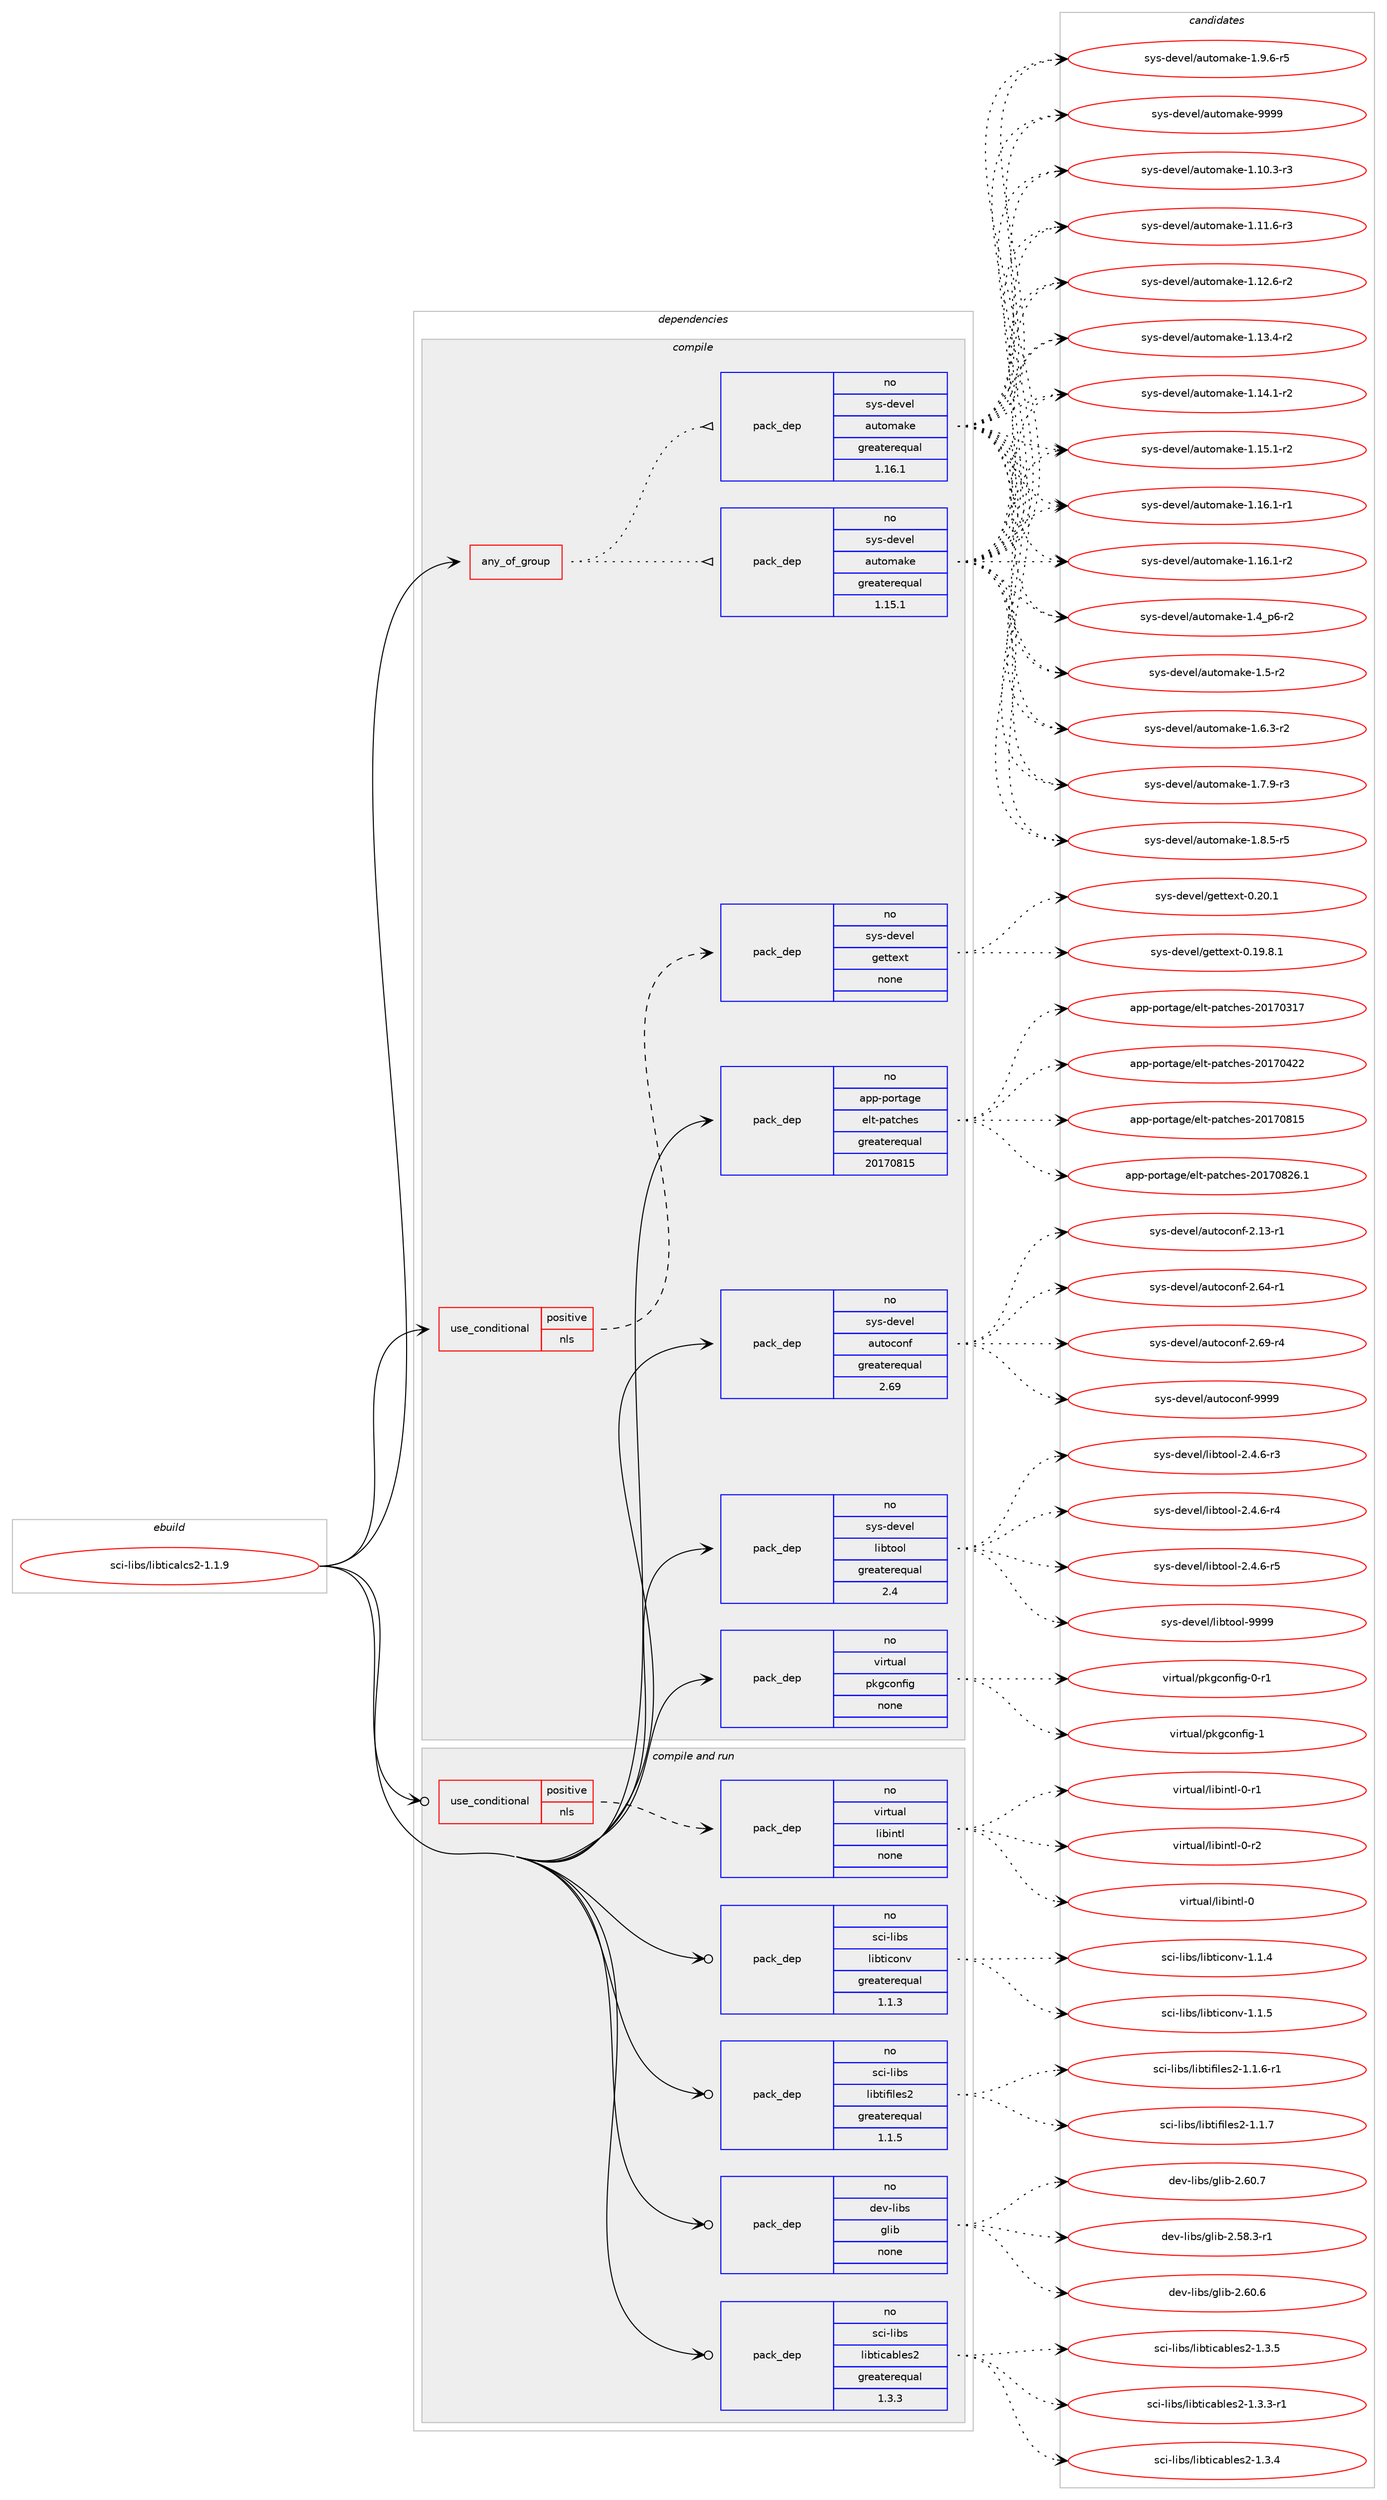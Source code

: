 digraph prolog {

# *************
# Graph options
# *************

newrank=true;
concentrate=true;
compound=true;
graph [rankdir=LR,fontname=Helvetica,fontsize=10,ranksep=1.5];#, ranksep=2.5, nodesep=0.2];
edge  [arrowhead=vee];
node  [fontname=Helvetica,fontsize=10];

# **********
# The ebuild
# **********

subgraph cluster_leftcol {
color=gray;
rank=same;
label=<<i>ebuild</i>>;
id [label="sci-libs/libticalcs2-1.1.9", color=red, width=4, href="../sci-libs/libticalcs2-1.1.9.svg"];
}

# ****************
# The dependencies
# ****************

subgraph cluster_midcol {
color=gray;
label=<<i>dependencies</i>>;
subgraph cluster_compile {
fillcolor="#eeeeee";
style=filled;
label=<<i>compile</i>>;
subgraph any14656 {
dependency858260 [label=<<TABLE BORDER="0" CELLBORDER="1" CELLSPACING="0" CELLPADDING="4"><TR><TD CELLPADDING="10">any_of_group</TD></TR></TABLE>>, shape=none, color=red];subgraph pack634685 {
dependency858261 [label=<<TABLE BORDER="0" CELLBORDER="1" CELLSPACING="0" CELLPADDING="4" WIDTH="220"><TR><TD ROWSPAN="6" CELLPADDING="30">pack_dep</TD></TR><TR><TD WIDTH="110">no</TD></TR><TR><TD>sys-devel</TD></TR><TR><TD>automake</TD></TR><TR><TD>greaterequal</TD></TR><TR><TD>1.16.1</TD></TR></TABLE>>, shape=none, color=blue];
}
dependency858260:e -> dependency858261:w [weight=20,style="dotted",arrowhead="oinv"];
subgraph pack634686 {
dependency858262 [label=<<TABLE BORDER="0" CELLBORDER="1" CELLSPACING="0" CELLPADDING="4" WIDTH="220"><TR><TD ROWSPAN="6" CELLPADDING="30">pack_dep</TD></TR><TR><TD WIDTH="110">no</TD></TR><TR><TD>sys-devel</TD></TR><TR><TD>automake</TD></TR><TR><TD>greaterequal</TD></TR><TR><TD>1.15.1</TD></TR></TABLE>>, shape=none, color=blue];
}
dependency858260:e -> dependency858262:w [weight=20,style="dotted",arrowhead="oinv"];
}
id:e -> dependency858260:w [weight=20,style="solid",arrowhead="vee"];
subgraph cond208410 {
dependency858263 [label=<<TABLE BORDER="0" CELLBORDER="1" CELLSPACING="0" CELLPADDING="4"><TR><TD ROWSPAN="3" CELLPADDING="10">use_conditional</TD></TR><TR><TD>positive</TD></TR><TR><TD>nls</TD></TR></TABLE>>, shape=none, color=red];
subgraph pack634687 {
dependency858264 [label=<<TABLE BORDER="0" CELLBORDER="1" CELLSPACING="0" CELLPADDING="4" WIDTH="220"><TR><TD ROWSPAN="6" CELLPADDING="30">pack_dep</TD></TR><TR><TD WIDTH="110">no</TD></TR><TR><TD>sys-devel</TD></TR><TR><TD>gettext</TD></TR><TR><TD>none</TD></TR><TR><TD></TD></TR></TABLE>>, shape=none, color=blue];
}
dependency858263:e -> dependency858264:w [weight=20,style="dashed",arrowhead="vee"];
}
id:e -> dependency858263:w [weight=20,style="solid",arrowhead="vee"];
subgraph pack634688 {
dependency858265 [label=<<TABLE BORDER="0" CELLBORDER="1" CELLSPACING="0" CELLPADDING="4" WIDTH="220"><TR><TD ROWSPAN="6" CELLPADDING="30">pack_dep</TD></TR><TR><TD WIDTH="110">no</TD></TR><TR><TD>app-portage</TD></TR><TR><TD>elt-patches</TD></TR><TR><TD>greaterequal</TD></TR><TR><TD>20170815</TD></TR></TABLE>>, shape=none, color=blue];
}
id:e -> dependency858265:w [weight=20,style="solid",arrowhead="vee"];
subgraph pack634689 {
dependency858266 [label=<<TABLE BORDER="0" CELLBORDER="1" CELLSPACING="0" CELLPADDING="4" WIDTH="220"><TR><TD ROWSPAN="6" CELLPADDING="30">pack_dep</TD></TR><TR><TD WIDTH="110">no</TD></TR><TR><TD>sys-devel</TD></TR><TR><TD>autoconf</TD></TR><TR><TD>greaterequal</TD></TR><TR><TD>2.69</TD></TR></TABLE>>, shape=none, color=blue];
}
id:e -> dependency858266:w [weight=20,style="solid",arrowhead="vee"];
subgraph pack634690 {
dependency858267 [label=<<TABLE BORDER="0" CELLBORDER="1" CELLSPACING="0" CELLPADDING="4" WIDTH="220"><TR><TD ROWSPAN="6" CELLPADDING="30">pack_dep</TD></TR><TR><TD WIDTH="110">no</TD></TR><TR><TD>sys-devel</TD></TR><TR><TD>libtool</TD></TR><TR><TD>greaterequal</TD></TR><TR><TD>2.4</TD></TR></TABLE>>, shape=none, color=blue];
}
id:e -> dependency858267:w [weight=20,style="solid",arrowhead="vee"];
subgraph pack634691 {
dependency858268 [label=<<TABLE BORDER="0" CELLBORDER="1" CELLSPACING="0" CELLPADDING="4" WIDTH="220"><TR><TD ROWSPAN="6" CELLPADDING="30">pack_dep</TD></TR><TR><TD WIDTH="110">no</TD></TR><TR><TD>virtual</TD></TR><TR><TD>pkgconfig</TD></TR><TR><TD>none</TD></TR><TR><TD></TD></TR></TABLE>>, shape=none, color=blue];
}
id:e -> dependency858268:w [weight=20,style="solid",arrowhead="vee"];
}
subgraph cluster_compileandrun {
fillcolor="#eeeeee";
style=filled;
label=<<i>compile and run</i>>;
subgraph cond208411 {
dependency858269 [label=<<TABLE BORDER="0" CELLBORDER="1" CELLSPACING="0" CELLPADDING="4"><TR><TD ROWSPAN="3" CELLPADDING="10">use_conditional</TD></TR><TR><TD>positive</TD></TR><TR><TD>nls</TD></TR></TABLE>>, shape=none, color=red];
subgraph pack634692 {
dependency858270 [label=<<TABLE BORDER="0" CELLBORDER="1" CELLSPACING="0" CELLPADDING="4" WIDTH="220"><TR><TD ROWSPAN="6" CELLPADDING="30">pack_dep</TD></TR><TR><TD WIDTH="110">no</TD></TR><TR><TD>virtual</TD></TR><TR><TD>libintl</TD></TR><TR><TD>none</TD></TR><TR><TD></TD></TR></TABLE>>, shape=none, color=blue];
}
dependency858269:e -> dependency858270:w [weight=20,style="dashed",arrowhead="vee"];
}
id:e -> dependency858269:w [weight=20,style="solid",arrowhead="odotvee"];
subgraph pack634693 {
dependency858271 [label=<<TABLE BORDER="0" CELLBORDER="1" CELLSPACING="0" CELLPADDING="4" WIDTH="220"><TR><TD ROWSPAN="6" CELLPADDING="30">pack_dep</TD></TR><TR><TD WIDTH="110">no</TD></TR><TR><TD>dev-libs</TD></TR><TR><TD>glib</TD></TR><TR><TD>none</TD></TR><TR><TD></TD></TR></TABLE>>, shape=none, color=blue];
}
id:e -> dependency858271:w [weight=20,style="solid",arrowhead="odotvee"];
subgraph pack634694 {
dependency858272 [label=<<TABLE BORDER="0" CELLBORDER="1" CELLSPACING="0" CELLPADDING="4" WIDTH="220"><TR><TD ROWSPAN="6" CELLPADDING="30">pack_dep</TD></TR><TR><TD WIDTH="110">no</TD></TR><TR><TD>sci-libs</TD></TR><TR><TD>libticables2</TD></TR><TR><TD>greaterequal</TD></TR><TR><TD>1.3.3</TD></TR></TABLE>>, shape=none, color=blue];
}
id:e -> dependency858272:w [weight=20,style="solid",arrowhead="odotvee"];
subgraph pack634695 {
dependency858273 [label=<<TABLE BORDER="0" CELLBORDER="1" CELLSPACING="0" CELLPADDING="4" WIDTH="220"><TR><TD ROWSPAN="6" CELLPADDING="30">pack_dep</TD></TR><TR><TD WIDTH="110">no</TD></TR><TR><TD>sci-libs</TD></TR><TR><TD>libticonv</TD></TR><TR><TD>greaterequal</TD></TR><TR><TD>1.1.3</TD></TR></TABLE>>, shape=none, color=blue];
}
id:e -> dependency858273:w [weight=20,style="solid",arrowhead="odotvee"];
subgraph pack634696 {
dependency858274 [label=<<TABLE BORDER="0" CELLBORDER="1" CELLSPACING="0" CELLPADDING="4" WIDTH="220"><TR><TD ROWSPAN="6" CELLPADDING="30">pack_dep</TD></TR><TR><TD WIDTH="110">no</TD></TR><TR><TD>sci-libs</TD></TR><TR><TD>libtifiles2</TD></TR><TR><TD>greaterequal</TD></TR><TR><TD>1.1.5</TD></TR></TABLE>>, shape=none, color=blue];
}
id:e -> dependency858274:w [weight=20,style="solid",arrowhead="odotvee"];
}
subgraph cluster_run {
fillcolor="#eeeeee";
style=filled;
label=<<i>run</i>>;
}
}

# **************
# The candidates
# **************

subgraph cluster_choices {
rank=same;
color=gray;
label=<<i>candidates</i>>;

subgraph choice634685 {
color=black;
nodesep=1;
choice11512111545100101118101108479711711611110997107101454946494846514511451 [label="sys-devel/automake-1.10.3-r3", color=red, width=4,href="../sys-devel/automake-1.10.3-r3.svg"];
choice11512111545100101118101108479711711611110997107101454946494946544511451 [label="sys-devel/automake-1.11.6-r3", color=red, width=4,href="../sys-devel/automake-1.11.6-r3.svg"];
choice11512111545100101118101108479711711611110997107101454946495046544511450 [label="sys-devel/automake-1.12.6-r2", color=red, width=4,href="../sys-devel/automake-1.12.6-r2.svg"];
choice11512111545100101118101108479711711611110997107101454946495146524511450 [label="sys-devel/automake-1.13.4-r2", color=red, width=4,href="../sys-devel/automake-1.13.4-r2.svg"];
choice11512111545100101118101108479711711611110997107101454946495246494511450 [label="sys-devel/automake-1.14.1-r2", color=red, width=4,href="../sys-devel/automake-1.14.1-r2.svg"];
choice11512111545100101118101108479711711611110997107101454946495346494511450 [label="sys-devel/automake-1.15.1-r2", color=red, width=4,href="../sys-devel/automake-1.15.1-r2.svg"];
choice11512111545100101118101108479711711611110997107101454946495446494511449 [label="sys-devel/automake-1.16.1-r1", color=red, width=4,href="../sys-devel/automake-1.16.1-r1.svg"];
choice11512111545100101118101108479711711611110997107101454946495446494511450 [label="sys-devel/automake-1.16.1-r2", color=red, width=4,href="../sys-devel/automake-1.16.1-r2.svg"];
choice115121115451001011181011084797117116111109971071014549465295112544511450 [label="sys-devel/automake-1.4_p6-r2", color=red, width=4,href="../sys-devel/automake-1.4_p6-r2.svg"];
choice11512111545100101118101108479711711611110997107101454946534511450 [label="sys-devel/automake-1.5-r2", color=red, width=4,href="../sys-devel/automake-1.5-r2.svg"];
choice115121115451001011181011084797117116111109971071014549465446514511450 [label="sys-devel/automake-1.6.3-r2", color=red, width=4,href="../sys-devel/automake-1.6.3-r2.svg"];
choice115121115451001011181011084797117116111109971071014549465546574511451 [label="sys-devel/automake-1.7.9-r3", color=red, width=4,href="../sys-devel/automake-1.7.9-r3.svg"];
choice115121115451001011181011084797117116111109971071014549465646534511453 [label="sys-devel/automake-1.8.5-r5", color=red, width=4,href="../sys-devel/automake-1.8.5-r5.svg"];
choice115121115451001011181011084797117116111109971071014549465746544511453 [label="sys-devel/automake-1.9.6-r5", color=red, width=4,href="../sys-devel/automake-1.9.6-r5.svg"];
choice115121115451001011181011084797117116111109971071014557575757 [label="sys-devel/automake-9999", color=red, width=4,href="../sys-devel/automake-9999.svg"];
dependency858261:e -> choice11512111545100101118101108479711711611110997107101454946494846514511451:w [style=dotted,weight="100"];
dependency858261:e -> choice11512111545100101118101108479711711611110997107101454946494946544511451:w [style=dotted,weight="100"];
dependency858261:e -> choice11512111545100101118101108479711711611110997107101454946495046544511450:w [style=dotted,weight="100"];
dependency858261:e -> choice11512111545100101118101108479711711611110997107101454946495146524511450:w [style=dotted,weight="100"];
dependency858261:e -> choice11512111545100101118101108479711711611110997107101454946495246494511450:w [style=dotted,weight="100"];
dependency858261:e -> choice11512111545100101118101108479711711611110997107101454946495346494511450:w [style=dotted,weight="100"];
dependency858261:e -> choice11512111545100101118101108479711711611110997107101454946495446494511449:w [style=dotted,weight="100"];
dependency858261:e -> choice11512111545100101118101108479711711611110997107101454946495446494511450:w [style=dotted,weight="100"];
dependency858261:e -> choice115121115451001011181011084797117116111109971071014549465295112544511450:w [style=dotted,weight="100"];
dependency858261:e -> choice11512111545100101118101108479711711611110997107101454946534511450:w [style=dotted,weight="100"];
dependency858261:e -> choice115121115451001011181011084797117116111109971071014549465446514511450:w [style=dotted,weight="100"];
dependency858261:e -> choice115121115451001011181011084797117116111109971071014549465546574511451:w [style=dotted,weight="100"];
dependency858261:e -> choice115121115451001011181011084797117116111109971071014549465646534511453:w [style=dotted,weight="100"];
dependency858261:e -> choice115121115451001011181011084797117116111109971071014549465746544511453:w [style=dotted,weight="100"];
dependency858261:e -> choice115121115451001011181011084797117116111109971071014557575757:w [style=dotted,weight="100"];
}
subgraph choice634686 {
color=black;
nodesep=1;
choice11512111545100101118101108479711711611110997107101454946494846514511451 [label="sys-devel/automake-1.10.3-r3", color=red, width=4,href="../sys-devel/automake-1.10.3-r3.svg"];
choice11512111545100101118101108479711711611110997107101454946494946544511451 [label="sys-devel/automake-1.11.6-r3", color=red, width=4,href="../sys-devel/automake-1.11.6-r3.svg"];
choice11512111545100101118101108479711711611110997107101454946495046544511450 [label="sys-devel/automake-1.12.6-r2", color=red, width=4,href="../sys-devel/automake-1.12.6-r2.svg"];
choice11512111545100101118101108479711711611110997107101454946495146524511450 [label="sys-devel/automake-1.13.4-r2", color=red, width=4,href="../sys-devel/automake-1.13.4-r2.svg"];
choice11512111545100101118101108479711711611110997107101454946495246494511450 [label="sys-devel/automake-1.14.1-r2", color=red, width=4,href="../sys-devel/automake-1.14.1-r2.svg"];
choice11512111545100101118101108479711711611110997107101454946495346494511450 [label="sys-devel/automake-1.15.1-r2", color=red, width=4,href="../sys-devel/automake-1.15.1-r2.svg"];
choice11512111545100101118101108479711711611110997107101454946495446494511449 [label="sys-devel/automake-1.16.1-r1", color=red, width=4,href="../sys-devel/automake-1.16.1-r1.svg"];
choice11512111545100101118101108479711711611110997107101454946495446494511450 [label="sys-devel/automake-1.16.1-r2", color=red, width=4,href="../sys-devel/automake-1.16.1-r2.svg"];
choice115121115451001011181011084797117116111109971071014549465295112544511450 [label="sys-devel/automake-1.4_p6-r2", color=red, width=4,href="../sys-devel/automake-1.4_p6-r2.svg"];
choice11512111545100101118101108479711711611110997107101454946534511450 [label="sys-devel/automake-1.5-r2", color=red, width=4,href="../sys-devel/automake-1.5-r2.svg"];
choice115121115451001011181011084797117116111109971071014549465446514511450 [label="sys-devel/automake-1.6.3-r2", color=red, width=4,href="../sys-devel/automake-1.6.3-r2.svg"];
choice115121115451001011181011084797117116111109971071014549465546574511451 [label="sys-devel/automake-1.7.9-r3", color=red, width=4,href="../sys-devel/automake-1.7.9-r3.svg"];
choice115121115451001011181011084797117116111109971071014549465646534511453 [label="sys-devel/automake-1.8.5-r5", color=red, width=4,href="../sys-devel/automake-1.8.5-r5.svg"];
choice115121115451001011181011084797117116111109971071014549465746544511453 [label="sys-devel/automake-1.9.6-r5", color=red, width=4,href="../sys-devel/automake-1.9.6-r5.svg"];
choice115121115451001011181011084797117116111109971071014557575757 [label="sys-devel/automake-9999", color=red, width=4,href="../sys-devel/automake-9999.svg"];
dependency858262:e -> choice11512111545100101118101108479711711611110997107101454946494846514511451:w [style=dotted,weight="100"];
dependency858262:e -> choice11512111545100101118101108479711711611110997107101454946494946544511451:w [style=dotted,weight="100"];
dependency858262:e -> choice11512111545100101118101108479711711611110997107101454946495046544511450:w [style=dotted,weight="100"];
dependency858262:e -> choice11512111545100101118101108479711711611110997107101454946495146524511450:w [style=dotted,weight="100"];
dependency858262:e -> choice11512111545100101118101108479711711611110997107101454946495246494511450:w [style=dotted,weight="100"];
dependency858262:e -> choice11512111545100101118101108479711711611110997107101454946495346494511450:w [style=dotted,weight="100"];
dependency858262:e -> choice11512111545100101118101108479711711611110997107101454946495446494511449:w [style=dotted,weight="100"];
dependency858262:e -> choice11512111545100101118101108479711711611110997107101454946495446494511450:w [style=dotted,weight="100"];
dependency858262:e -> choice115121115451001011181011084797117116111109971071014549465295112544511450:w [style=dotted,weight="100"];
dependency858262:e -> choice11512111545100101118101108479711711611110997107101454946534511450:w [style=dotted,weight="100"];
dependency858262:e -> choice115121115451001011181011084797117116111109971071014549465446514511450:w [style=dotted,weight="100"];
dependency858262:e -> choice115121115451001011181011084797117116111109971071014549465546574511451:w [style=dotted,weight="100"];
dependency858262:e -> choice115121115451001011181011084797117116111109971071014549465646534511453:w [style=dotted,weight="100"];
dependency858262:e -> choice115121115451001011181011084797117116111109971071014549465746544511453:w [style=dotted,weight="100"];
dependency858262:e -> choice115121115451001011181011084797117116111109971071014557575757:w [style=dotted,weight="100"];
}
subgraph choice634687 {
color=black;
nodesep=1;
choice1151211154510010111810110847103101116116101120116454846495746564649 [label="sys-devel/gettext-0.19.8.1", color=red, width=4,href="../sys-devel/gettext-0.19.8.1.svg"];
choice115121115451001011181011084710310111611610112011645484650484649 [label="sys-devel/gettext-0.20.1", color=red, width=4,href="../sys-devel/gettext-0.20.1.svg"];
dependency858264:e -> choice1151211154510010111810110847103101116116101120116454846495746564649:w [style=dotted,weight="100"];
dependency858264:e -> choice115121115451001011181011084710310111611610112011645484650484649:w [style=dotted,weight="100"];
}
subgraph choice634688 {
color=black;
nodesep=1;
choice97112112451121111141169710310147101108116451129711699104101115455048495548514955 [label="app-portage/elt-patches-20170317", color=red, width=4,href="../app-portage/elt-patches-20170317.svg"];
choice97112112451121111141169710310147101108116451129711699104101115455048495548525050 [label="app-portage/elt-patches-20170422", color=red, width=4,href="../app-portage/elt-patches-20170422.svg"];
choice97112112451121111141169710310147101108116451129711699104101115455048495548564953 [label="app-portage/elt-patches-20170815", color=red, width=4,href="../app-portage/elt-patches-20170815.svg"];
choice971121124511211111411697103101471011081164511297116991041011154550484955485650544649 [label="app-portage/elt-patches-20170826.1", color=red, width=4,href="../app-portage/elt-patches-20170826.1.svg"];
dependency858265:e -> choice97112112451121111141169710310147101108116451129711699104101115455048495548514955:w [style=dotted,weight="100"];
dependency858265:e -> choice97112112451121111141169710310147101108116451129711699104101115455048495548525050:w [style=dotted,weight="100"];
dependency858265:e -> choice97112112451121111141169710310147101108116451129711699104101115455048495548564953:w [style=dotted,weight="100"];
dependency858265:e -> choice971121124511211111411697103101471011081164511297116991041011154550484955485650544649:w [style=dotted,weight="100"];
}
subgraph choice634689 {
color=black;
nodesep=1;
choice1151211154510010111810110847971171161119911111010245504649514511449 [label="sys-devel/autoconf-2.13-r1", color=red, width=4,href="../sys-devel/autoconf-2.13-r1.svg"];
choice1151211154510010111810110847971171161119911111010245504654524511449 [label="sys-devel/autoconf-2.64-r1", color=red, width=4,href="../sys-devel/autoconf-2.64-r1.svg"];
choice1151211154510010111810110847971171161119911111010245504654574511452 [label="sys-devel/autoconf-2.69-r4", color=red, width=4,href="../sys-devel/autoconf-2.69-r4.svg"];
choice115121115451001011181011084797117116111991111101024557575757 [label="sys-devel/autoconf-9999", color=red, width=4,href="../sys-devel/autoconf-9999.svg"];
dependency858266:e -> choice1151211154510010111810110847971171161119911111010245504649514511449:w [style=dotted,weight="100"];
dependency858266:e -> choice1151211154510010111810110847971171161119911111010245504654524511449:w [style=dotted,weight="100"];
dependency858266:e -> choice1151211154510010111810110847971171161119911111010245504654574511452:w [style=dotted,weight="100"];
dependency858266:e -> choice115121115451001011181011084797117116111991111101024557575757:w [style=dotted,weight="100"];
}
subgraph choice634690 {
color=black;
nodesep=1;
choice1151211154510010111810110847108105981161111111084550465246544511451 [label="sys-devel/libtool-2.4.6-r3", color=red, width=4,href="../sys-devel/libtool-2.4.6-r3.svg"];
choice1151211154510010111810110847108105981161111111084550465246544511452 [label="sys-devel/libtool-2.4.6-r4", color=red, width=4,href="../sys-devel/libtool-2.4.6-r4.svg"];
choice1151211154510010111810110847108105981161111111084550465246544511453 [label="sys-devel/libtool-2.4.6-r5", color=red, width=4,href="../sys-devel/libtool-2.4.6-r5.svg"];
choice1151211154510010111810110847108105981161111111084557575757 [label="sys-devel/libtool-9999", color=red, width=4,href="../sys-devel/libtool-9999.svg"];
dependency858267:e -> choice1151211154510010111810110847108105981161111111084550465246544511451:w [style=dotted,weight="100"];
dependency858267:e -> choice1151211154510010111810110847108105981161111111084550465246544511452:w [style=dotted,weight="100"];
dependency858267:e -> choice1151211154510010111810110847108105981161111111084550465246544511453:w [style=dotted,weight="100"];
dependency858267:e -> choice1151211154510010111810110847108105981161111111084557575757:w [style=dotted,weight="100"];
}
subgraph choice634691 {
color=black;
nodesep=1;
choice11810511411611797108471121071039911111010210510345484511449 [label="virtual/pkgconfig-0-r1", color=red, width=4,href="../virtual/pkgconfig-0-r1.svg"];
choice1181051141161179710847112107103991111101021051034549 [label="virtual/pkgconfig-1", color=red, width=4,href="../virtual/pkgconfig-1.svg"];
dependency858268:e -> choice11810511411611797108471121071039911111010210510345484511449:w [style=dotted,weight="100"];
dependency858268:e -> choice1181051141161179710847112107103991111101021051034549:w [style=dotted,weight="100"];
}
subgraph choice634692 {
color=black;
nodesep=1;
choice1181051141161179710847108105981051101161084548 [label="virtual/libintl-0", color=red, width=4,href="../virtual/libintl-0.svg"];
choice11810511411611797108471081059810511011610845484511449 [label="virtual/libintl-0-r1", color=red, width=4,href="../virtual/libintl-0-r1.svg"];
choice11810511411611797108471081059810511011610845484511450 [label="virtual/libintl-0-r2", color=red, width=4,href="../virtual/libintl-0-r2.svg"];
dependency858270:e -> choice1181051141161179710847108105981051101161084548:w [style=dotted,weight="100"];
dependency858270:e -> choice11810511411611797108471081059810511011610845484511449:w [style=dotted,weight="100"];
dependency858270:e -> choice11810511411611797108471081059810511011610845484511450:w [style=dotted,weight="100"];
}
subgraph choice634693 {
color=black;
nodesep=1;
choice10010111845108105981154710310810598455046535646514511449 [label="dev-libs/glib-2.58.3-r1", color=red, width=4,href="../dev-libs/glib-2.58.3-r1.svg"];
choice1001011184510810598115471031081059845504654484654 [label="dev-libs/glib-2.60.6", color=red, width=4,href="../dev-libs/glib-2.60.6.svg"];
choice1001011184510810598115471031081059845504654484655 [label="dev-libs/glib-2.60.7", color=red, width=4,href="../dev-libs/glib-2.60.7.svg"];
dependency858271:e -> choice10010111845108105981154710310810598455046535646514511449:w [style=dotted,weight="100"];
dependency858271:e -> choice1001011184510810598115471031081059845504654484654:w [style=dotted,weight="100"];
dependency858271:e -> choice1001011184510810598115471031081059845504654484655:w [style=dotted,weight="100"];
}
subgraph choice634694 {
color=black;
nodesep=1;
choice1159910545108105981154710810598116105999798108101115504549465146514511449 [label="sci-libs/libticables2-1.3.3-r1", color=red, width=4,href="../sci-libs/libticables2-1.3.3-r1.svg"];
choice115991054510810598115471081059811610599979810810111550454946514652 [label="sci-libs/libticables2-1.3.4", color=red, width=4,href="../sci-libs/libticables2-1.3.4.svg"];
choice115991054510810598115471081059811610599979810810111550454946514653 [label="sci-libs/libticables2-1.3.5", color=red, width=4,href="../sci-libs/libticables2-1.3.5.svg"];
dependency858272:e -> choice1159910545108105981154710810598116105999798108101115504549465146514511449:w [style=dotted,weight="100"];
dependency858272:e -> choice115991054510810598115471081059811610599979810810111550454946514652:w [style=dotted,weight="100"];
dependency858272:e -> choice115991054510810598115471081059811610599979810810111550454946514653:w [style=dotted,weight="100"];
}
subgraph choice634695 {
color=black;
nodesep=1;
choice115991054510810598115471081059811610599111110118454946494652 [label="sci-libs/libticonv-1.1.4", color=red, width=4,href="../sci-libs/libticonv-1.1.4.svg"];
choice115991054510810598115471081059811610599111110118454946494653 [label="sci-libs/libticonv-1.1.5", color=red, width=4,href="../sci-libs/libticonv-1.1.5.svg"];
dependency858273:e -> choice115991054510810598115471081059811610599111110118454946494652:w [style=dotted,weight="100"];
dependency858273:e -> choice115991054510810598115471081059811610599111110118454946494653:w [style=dotted,weight="100"];
}
subgraph choice634696 {
color=black;
nodesep=1;
choice1159910545108105981154710810598116105102105108101115504549464946544511449 [label="sci-libs/libtifiles2-1.1.6-r1", color=red, width=4,href="../sci-libs/libtifiles2-1.1.6-r1.svg"];
choice115991054510810598115471081059811610510210510810111550454946494655 [label="sci-libs/libtifiles2-1.1.7", color=red, width=4,href="../sci-libs/libtifiles2-1.1.7.svg"];
dependency858274:e -> choice1159910545108105981154710810598116105102105108101115504549464946544511449:w [style=dotted,weight="100"];
dependency858274:e -> choice115991054510810598115471081059811610510210510810111550454946494655:w [style=dotted,weight="100"];
}
}

}
